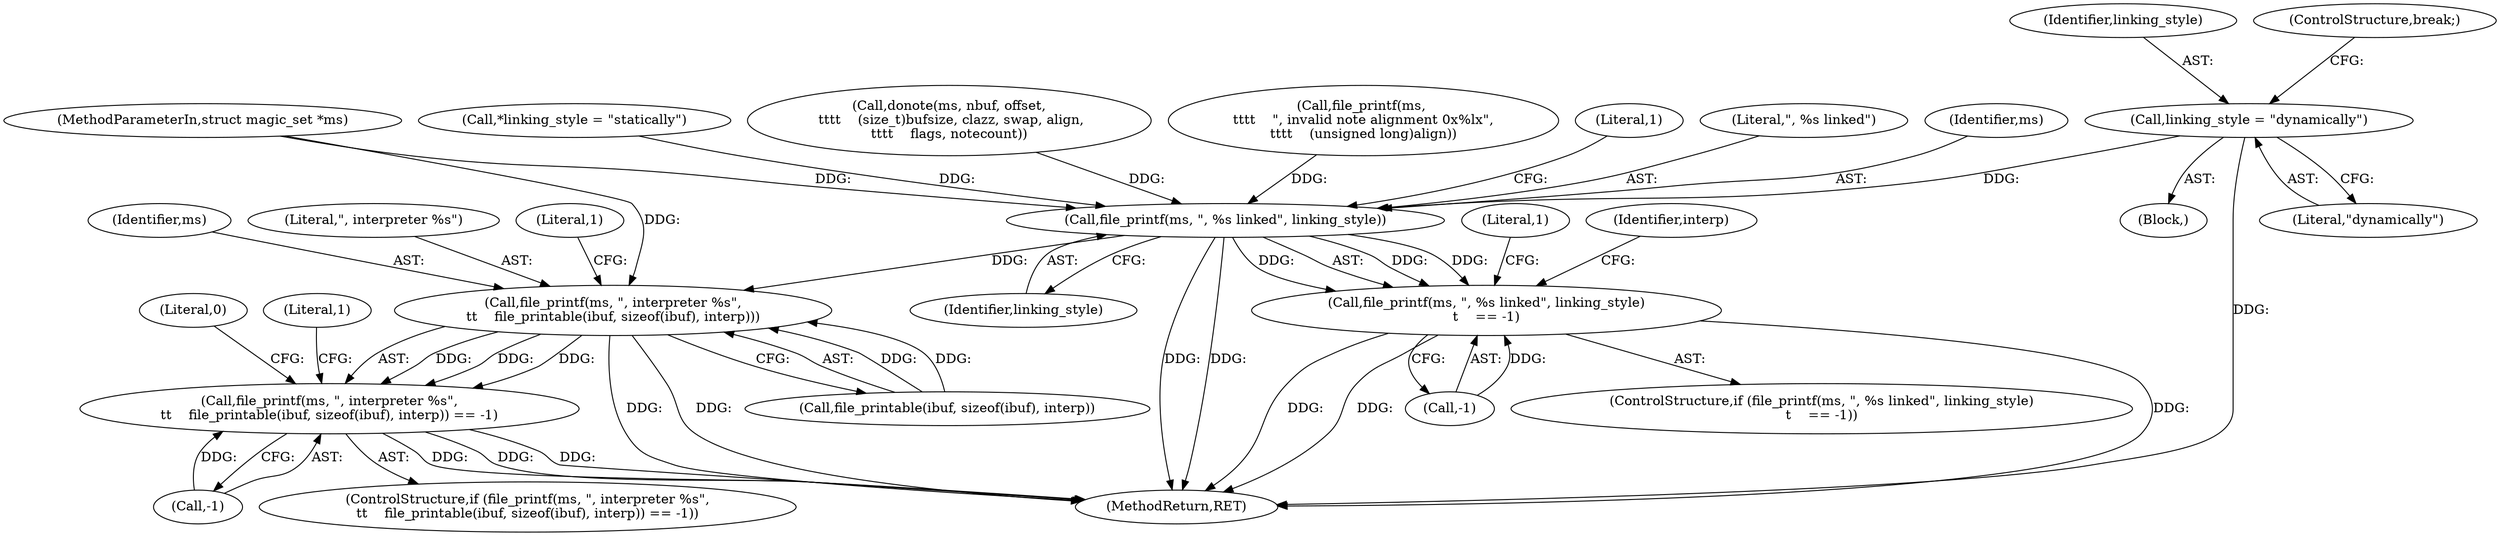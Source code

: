 digraph "0_file_ce90e05774dd77d86cfc8dfa6da57b32816841c4_4@pointer" {
"1000186" [label="(Call,linking_style = \"dynamically\")"];
"1000330" [label="(Call,file_printf(ms, \", %s linked\", linking_style))"];
"1000329" [label="(Call,file_printf(ms, \", %s linked\", linking_style)\n\t    == -1)"];
"1000345" [label="(Call,file_printf(ms, \", interpreter %s\",\n\t\t    file_printable(ibuf, sizeof(ibuf), interp)))"];
"1000344" [label="(Call,file_printf(ms, \", interpreter %s\",\n\t\t    file_printable(ibuf, sizeof(ibuf), interp)) == -1)"];
"1000209" [label="(Call,file_printf(ms, \n\t\t\t\t    \", invalid note alignment 0x%lx\",\n\t\t\t\t    (unsigned long)align))"];
"1000330" [label="(Call,file_printf(ms, \", %s linked\", linking_style))"];
"1000338" [label="(Literal,1)"];
"1000359" [label="(Literal,0)"];
"1000348" [label="(Call,file_printable(ibuf, sizeof(ibuf), interp))"];
"1000329" [label="(Call,file_printf(ms, \", %s linked\", linking_style)\n\t    == -1)"];
"1000186" [label="(Call,linking_style = \"dynamically\")"];
"1000184" [label="(Block,)"];
"1000343" [label="(ControlStructure,if (file_printf(ms, \", interpreter %s\",\n\t\t    file_printable(ibuf, sizeof(ibuf), interp)) == -1))"];
"1000333" [label="(Identifier,linking_style)"];
"1000354" [label="(Literal,1)"];
"1000335" [label="(Literal,1)"];
"1000357" [label="(Literal,1)"];
"1000187" [label="(Identifier,linking_style)"];
"1000344" [label="(Call,file_printf(ms, \", interpreter %s\",\n\t\t    file_printable(ibuf, sizeof(ibuf), interp)) == -1)"];
"1000341" [label="(Identifier,interp)"];
"1000345" [label="(Call,file_printf(ms, \", interpreter %s\",\n\t\t    file_printable(ibuf, sizeof(ibuf), interp)))"];
"1000328" [label="(ControlStructure,if (file_printf(ms, \", %s linked\", linking_style)\n\t    == -1))"];
"1000189" [label="(ControlStructure,break;)"];
"1000107" [label="(MethodParameterIn,struct magic_set *ms)"];
"1000332" [label="(Literal,\", %s linked\")"];
"1000346" [label="(Identifier,ms)"];
"1000331" [label="(Identifier,ms)"];
"1000122" [label="(Call,*linking_style = \"statically\")"];
"1000360" [label="(MethodReturn,RET)"];
"1000308" [label="(Call,donote(ms, nbuf, offset,\n \t\t\t\t    (size_t)bufsize, clazz, swap, align,\n\t\t\t\t    flags, notecount))"];
"1000188" [label="(Literal,\"dynamically\")"];
"1000334" [label="(Call,-1)"];
"1000353" [label="(Call,-1)"];
"1000347" [label="(Literal,\", interpreter %s\")"];
"1000186" -> "1000184"  [label="AST: "];
"1000186" -> "1000188"  [label="CFG: "];
"1000187" -> "1000186"  [label="AST: "];
"1000188" -> "1000186"  [label="AST: "];
"1000189" -> "1000186"  [label="CFG: "];
"1000186" -> "1000360"  [label="DDG: "];
"1000186" -> "1000330"  [label="DDG: "];
"1000330" -> "1000329"  [label="AST: "];
"1000330" -> "1000333"  [label="CFG: "];
"1000331" -> "1000330"  [label="AST: "];
"1000332" -> "1000330"  [label="AST: "];
"1000333" -> "1000330"  [label="AST: "];
"1000335" -> "1000330"  [label="CFG: "];
"1000330" -> "1000360"  [label="DDG: "];
"1000330" -> "1000360"  [label="DDG: "];
"1000330" -> "1000329"  [label="DDG: "];
"1000330" -> "1000329"  [label="DDG: "];
"1000330" -> "1000329"  [label="DDG: "];
"1000308" -> "1000330"  [label="DDG: "];
"1000209" -> "1000330"  [label="DDG: "];
"1000107" -> "1000330"  [label="DDG: "];
"1000122" -> "1000330"  [label="DDG: "];
"1000330" -> "1000345"  [label="DDG: "];
"1000329" -> "1000328"  [label="AST: "];
"1000329" -> "1000334"  [label="CFG: "];
"1000334" -> "1000329"  [label="AST: "];
"1000338" -> "1000329"  [label="CFG: "];
"1000341" -> "1000329"  [label="CFG: "];
"1000329" -> "1000360"  [label="DDG: "];
"1000329" -> "1000360"  [label="DDG: "];
"1000329" -> "1000360"  [label="DDG: "];
"1000334" -> "1000329"  [label="DDG: "];
"1000345" -> "1000344"  [label="AST: "];
"1000345" -> "1000348"  [label="CFG: "];
"1000346" -> "1000345"  [label="AST: "];
"1000347" -> "1000345"  [label="AST: "];
"1000348" -> "1000345"  [label="AST: "];
"1000354" -> "1000345"  [label="CFG: "];
"1000345" -> "1000360"  [label="DDG: "];
"1000345" -> "1000360"  [label="DDG: "];
"1000345" -> "1000344"  [label="DDG: "];
"1000345" -> "1000344"  [label="DDG: "];
"1000345" -> "1000344"  [label="DDG: "];
"1000107" -> "1000345"  [label="DDG: "];
"1000348" -> "1000345"  [label="DDG: "];
"1000348" -> "1000345"  [label="DDG: "];
"1000344" -> "1000343"  [label="AST: "];
"1000344" -> "1000353"  [label="CFG: "];
"1000353" -> "1000344"  [label="AST: "];
"1000357" -> "1000344"  [label="CFG: "];
"1000359" -> "1000344"  [label="CFG: "];
"1000344" -> "1000360"  [label="DDG: "];
"1000344" -> "1000360"  [label="DDG: "];
"1000344" -> "1000360"  [label="DDG: "];
"1000353" -> "1000344"  [label="DDG: "];
}
